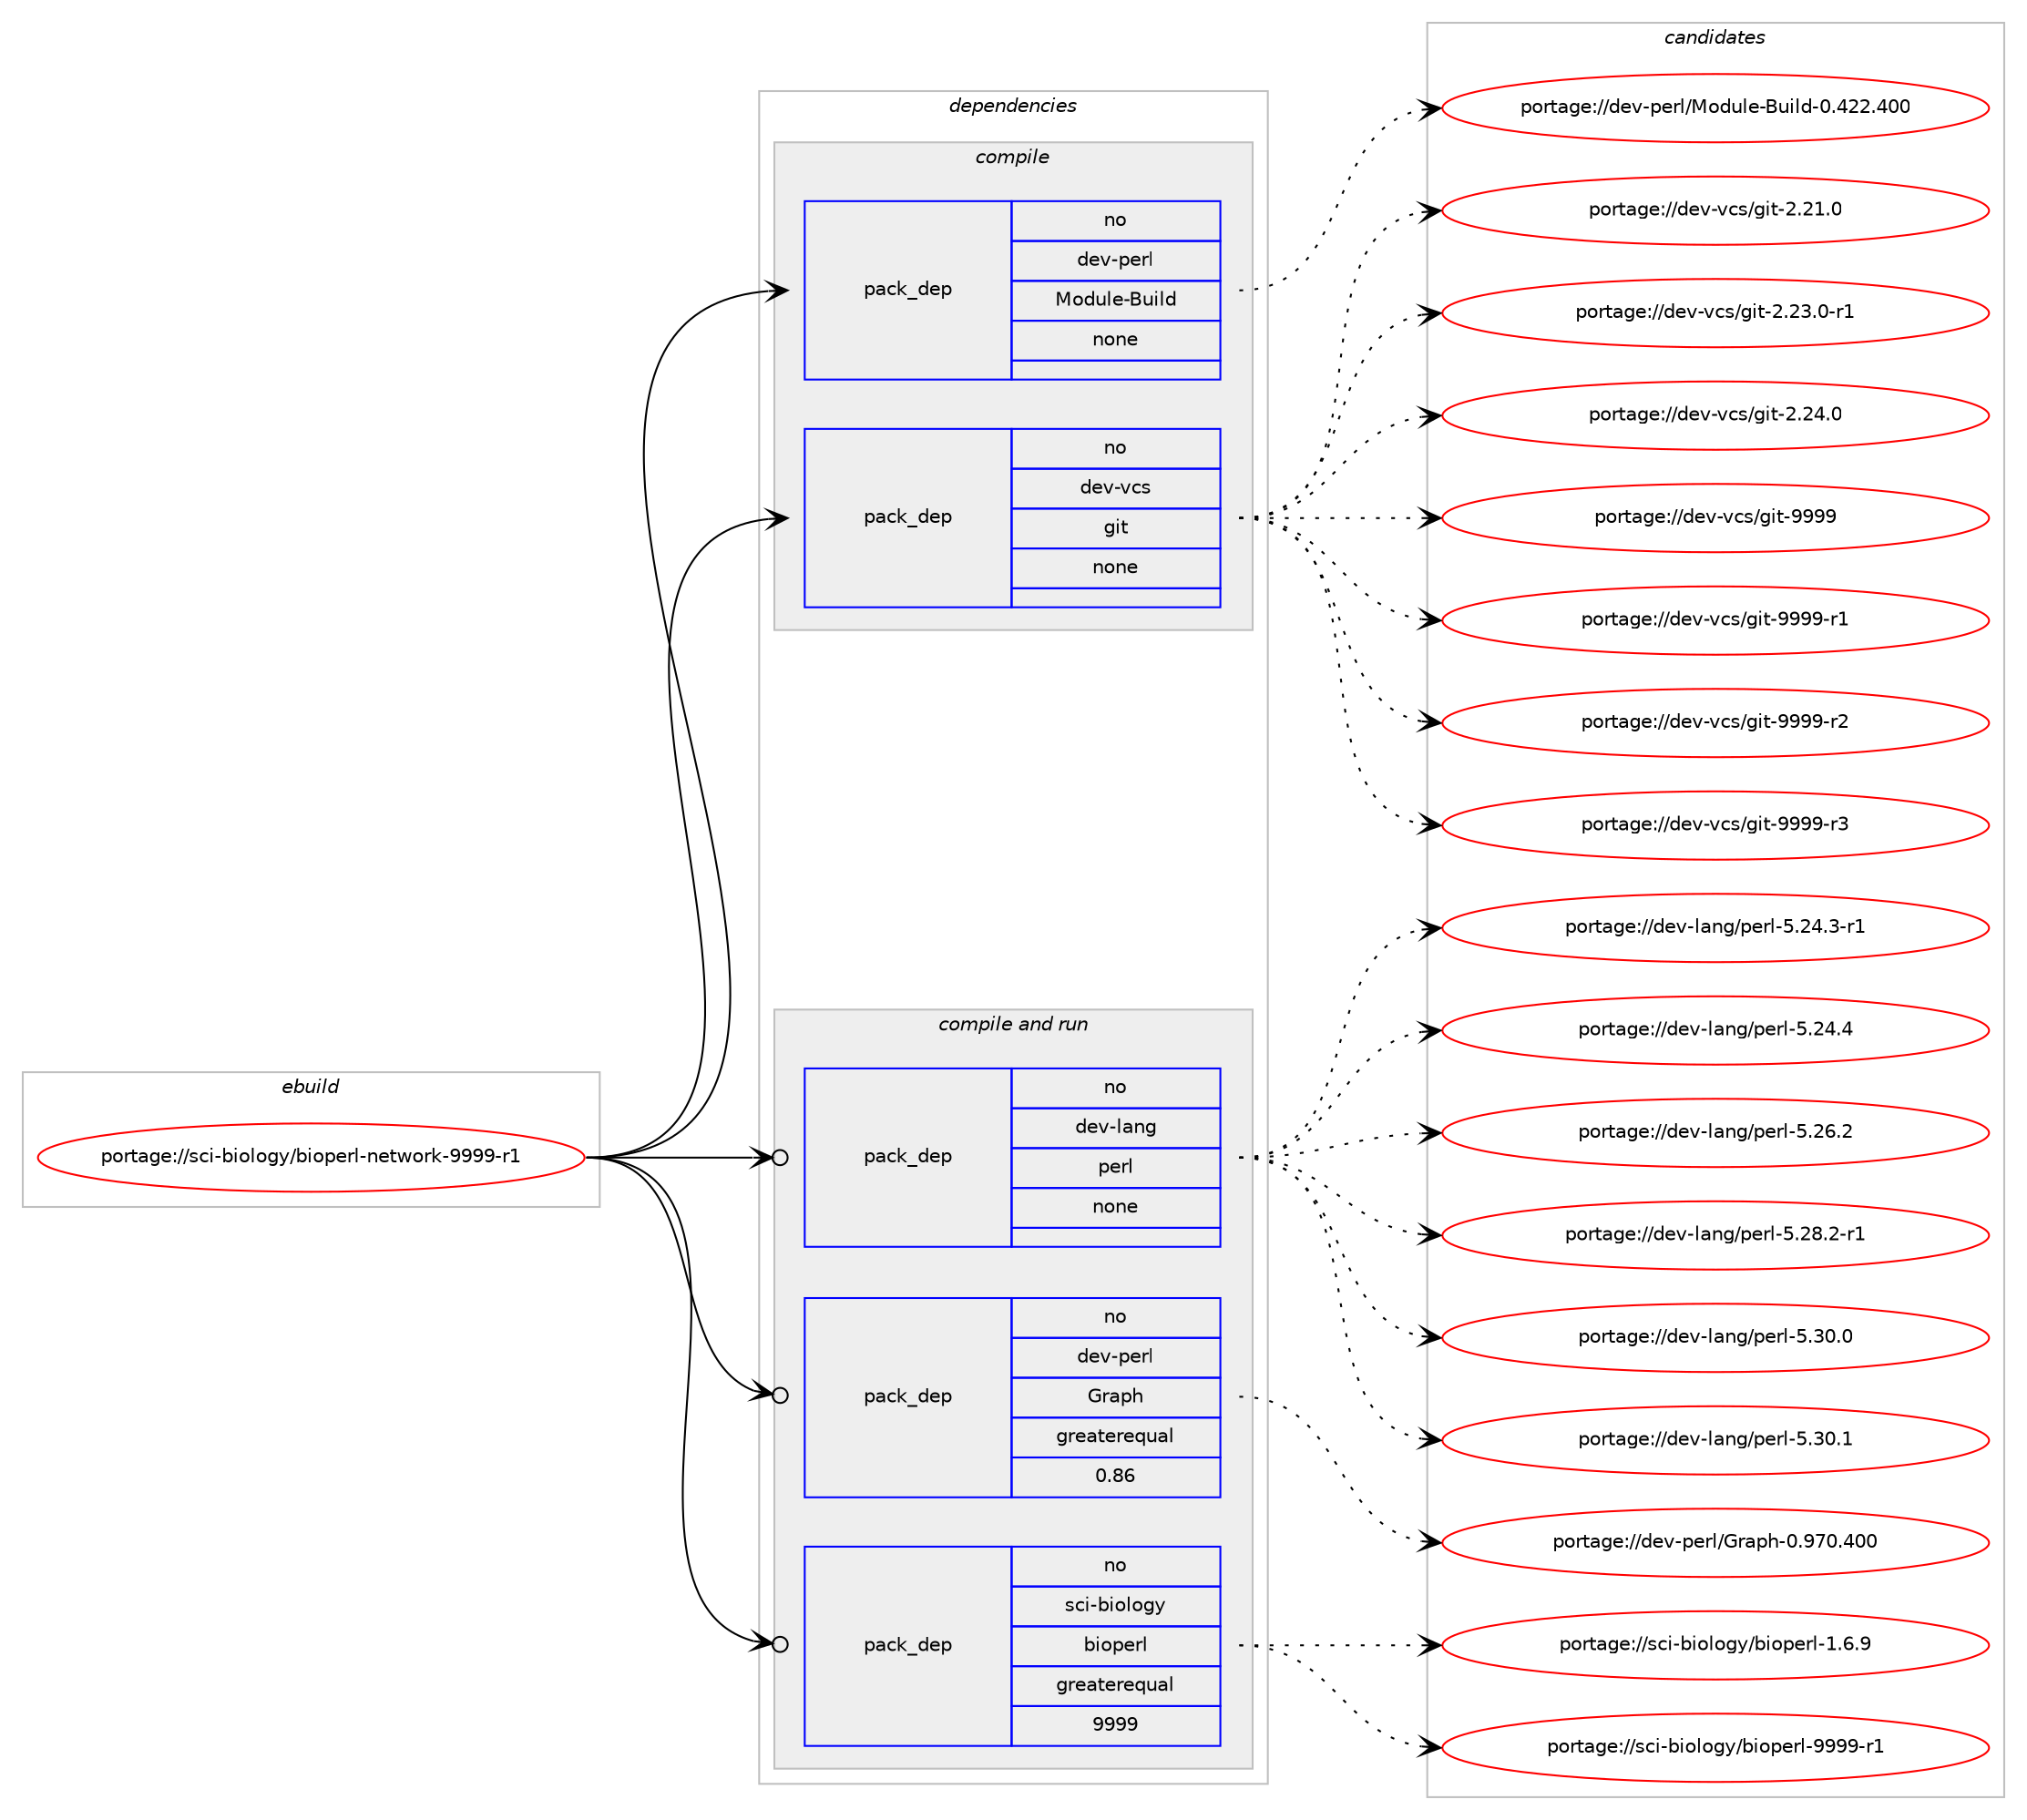 digraph prolog {

# *************
# Graph options
# *************

newrank=true;
concentrate=true;
compound=true;
graph [rankdir=LR,fontname=Helvetica,fontsize=10,ranksep=1.5];#, ranksep=2.5, nodesep=0.2];
edge  [arrowhead=vee];
node  [fontname=Helvetica,fontsize=10];

# **********
# The ebuild
# **********

subgraph cluster_leftcol {
color=gray;
rank=same;
label=<<i>ebuild</i>>;
id [label="portage://sci-biology/bioperl-network-9999-r1", color=red, width=4, href="../sci-biology/bioperl-network-9999-r1.svg"];
}

# ****************
# The dependencies
# ****************

subgraph cluster_midcol {
color=gray;
label=<<i>dependencies</i>>;
subgraph cluster_compile {
fillcolor="#eeeeee";
style=filled;
label=<<i>compile</i>>;
subgraph pack281183 {
dependency382732 [label=<<TABLE BORDER="0" CELLBORDER="1" CELLSPACING="0" CELLPADDING="4" WIDTH="220"><TR><TD ROWSPAN="6" CELLPADDING="30">pack_dep</TD></TR><TR><TD WIDTH="110">no</TD></TR><TR><TD>dev-perl</TD></TR><TR><TD>Module-Build</TD></TR><TR><TD>none</TD></TR><TR><TD></TD></TR></TABLE>>, shape=none, color=blue];
}
id:e -> dependency382732:w [weight=20,style="solid",arrowhead="vee"];
subgraph pack281184 {
dependency382733 [label=<<TABLE BORDER="0" CELLBORDER="1" CELLSPACING="0" CELLPADDING="4" WIDTH="220"><TR><TD ROWSPAN="6" CELLPADDING="30">pack_dep</TD></TR><TR><TD WIDTH="110">no</TD></TR><TR><TD>dev-vcs</TD></TR><TR><TD>git</TD></TR><TR><TD>none</TD></TR><TR><TD></TD></TR></TABLE>>, shape=none, color=blue];
}
id:e -> dependency382733:w [weight=20,style="solid",arrowhead="vee"];
}
subgraph cluster_compileandrun {
fillcolor="#eeeeee";
style=filled;
label=<<i>compile and run</i>>;
subgraph pack281185 {
dependency382734 [label=<<TABLE BORDER="0" CELLBORDER="1" CELLSPACING="0" CELLPADDING="4" WIDTH="220"><TR><TD ROWSPAN="6" CELLPADDING="30">pack_dep</TD></TR><TR><TD WIDTH="110">no</TD></TR><TR><TD>dev-lang</TD></TR><TR><TD>perl</TD></TR><TR><TD>none</TD></TR><TR><TD></TD></TR></TABLE>>, shape=none, color=blue];
}
id:e -> dependency382734:w [weight=20,style="solid",arrowhead="odotvee"];
subgraph pack281186 {
dependency382735 [label=<<TABLE BORDER="0" CELLBORDER="1" CELLSPACING="0" CELLPADDING="4" WIDTH="220"><TR><TD ROWSPAN="6" CELLPADDING="30">pack_dep</TD></TR><TR><TD WIDTH="110">no</TD></TR><TR><TD>dev-perl</TD></TR><TR><TD>Graph</TD></TR><TR><TD>greaterequal</TD></TR><TR><TD>0.86</TD></TR></TABLE>>, shape=none, color=blue];
}
id:e -> dependency382735:w [weight=20,style="solid",arrowhead="odotvee"];
subgraph pack281187 {
dependency382736 [label=<<TABLE BORDER="0" CELLBORDER="1" CELLSPACING="0" CELLPADDING="4" WIDTH="220"><TR><TD ROWSPAN="6" CELLPADDING="30">pack_dep</TD></TR><TR><TD WIDTH="110">no</TD></TR><TR><TD>sci-biology</TD></TR><TR><TD>bioperl</TD></TR><TR><TD>greaterequal</TD></TR><TR><TD>9999</TD></TR></TABLE>>, shape=none, color=blue];
}
id:e -> dependency382736:w [weight=20,style="solid",arrowhead="odotvee"];
}
subgraph cluster_run {
fillcolor="#eeeeee";
style=filled;
label=<<i>run</i>>;
}
}

# **************
# The candidates
# **************

subgraph cluster_choices {
rank=same;
color=gray;
label=<<i>candidates</i>>;

subgraph choice281183 {
color=black;
nodesep=1;
choiceportage100101118451121011141084777111100117108101456611710510810045484652505046524848 [label="portage://dev-perl/Module-Build-0.422.400", color=red, width=4,href="../dev-perl/Module-Build-0.422.400.svg"];
dependency382732:e -> choiceportage100101118451121011141084777111100117108101456611710510810045484652505046524848:w [style=dotted,weight="100"];
}
subgraph choice281184 {
color=black;
nodesep=1;
choiceportage10010111845118991154710310511645504650494648 [label="portage://dev-vcs/git-2.21.0", color=red, width=4,href="../dev-vcs/git-2.21.0.svg"];
choiceportage100101118451189911547103105116455046505146484511449 [label="portage://dev-vcs/git-2.23.0-r1", color=red, width=4,href="../dev-vcs/git-2.23.0-r1.svg"];
choiceportage10010111845118991154710310511645504650524648 [label="portage://dev-vcs/git-2.24.0", color=red, width=4,href="../dev-vcs/git-2.24.0.svg"];
choiceportage1001011184511899115471031051164557575757 [label="portage://dev-vcs/git-9999", color=red, width=4,href="../dev-vcs/git-9999.svg"];
choiceportage10010111845118991154710310511645575757574511449 [label="portage://dev-vcs/git-9999-r1", color=red, width=4,href="../dev-vcs/git-9999-r1.svg"];
choiceportage10010111845118991154710310511645575757574511450 [label="portage://dev-vcs/git-9999-r2", color=red, width=4,href="../dev-vcs/git-9999-r2.svg"];
choiceportage10010111845118991154710310511645575757574511451 [label="portage://dev-vcs/git-9999-r3", color=red, width=4,href="../dev-vcs/git-9999-r3.svg"];
dependency382733:e -> choiceportage10010111845118991154710310511645504650494648:w [style=dotted,weight="100"];
dependency382733:e -> choiceportage100101118451189911547103105116455046505146484511449:w [style=dotted,weight="100"];
dependency382733:e -> choiceportage10010111845118991154710310511645504650524648:w [style=dotted,weight="100"];
dependency382733:e -> choiceportage1001011184511899115471031051164557575757:w [style=dotted,weight="100"];
dependency382733:e -> choiceportage10010111845118991154710310511645575757574511449:w [style=dotted,weight="100"];
dependency382733:e -> choiceportage10010111845118991154710310511645575757574511450:w [style=dotted,weight="100"];
dependency382733:e -> choiceportage10010111845118991154710310511645575757574511451:w [style=dotted,weight="100"];
}
subgraph choice281185 {
color=black;
nodesep=1;
choiceportage100101118451089711010347112101114108455346505246514511449 [label="portage://dev-lang/perl-5.24.3-r1", color=red, width=4,href="../dev-lang/perl-5.24.3-r1.svg"];
choiceportage10010111845108971101034711210111410845534650524652 [label="portage://dev-lang/perl-5.24.4", color=red, width=4,href="../dev-lang/perl-5.24.4.svg"];
choiceportage10010111845108971101034711210111410845534650544650 [label="portage://dev-lang/perl-5.26.2", color=red, width=4,href="../dev-lang/perl-5.26.2.svg"];
choiceportage100101118451089711010347112101114108455346505646504511449 [label="portage://dev-lang/perl-5.28.2-r1", color=red, width=4,href="../dev-lang/perl-5.28.2-r1.svg"];
choiceportage10010111845108971101034711210111410845534651484648 [label="portage://dev-lang/perl-5.30.0", color=red, width=4,href="../dev-lang/perl-5.30.0.svg"];
choiceportage10010111845108971101034711210111410845534651484649 [label="portage://dev-lang/perl-5.30.1", color=red, width=4,href="../dev-lang/perl-5.30.1.svg"];
dependency382734:e -> choiceportage100101118451089711010347112101114108455346505246514511449:w [style=dotted,weight="100"];
dependency382734:e -> choiceportage10010111845108971101034711210111410845534650524652:w [style=dotted,weight="100"];
dependency382734:e -> choiceportage10010111845108971101034711210111410845534650544650:w [style=dotted,weight="100"];
dependency382734:e -> choiceportage100101118451089711010347112101114108455346505646504511449:w [style=dotted,weight="100"];
dependency382734:e -> choiceportage10010111845108971101034711210111410845534651484648:w [style=dotted,weight="100"];
dependency382734:e -> choiceportage10010111845108971101034711210111410845534651484649:w [style=dotted,weight="100"];
}
subgraph choice281186 {
color=black;
nodesep=1;
choiceportage1001011184511210111410847711149711210445484657554846524848 [label="portage://dev-perl/Graph-0.970.400", color=red, width=4,href="../dev-perl/Graph-0.970.400.svg"];
dependency382735:e -> choiceportage1001011184511210111410847711149711210445484657554846524848:w [style=dotted,weight="100"];
}
subgraph choice281187 {
color=black;
nodesep=1;
choiceportage1159910545981051111081111031214798105111112101114108454946544657 [label="portage://sci-biology/bioperl-1.6.9", color=red, width=4,href="../sci-biology/bioperl-1.6.9.svg"];
choiceportage115991054598105111108111103121479810511111210111410845575757574511449 [label="portage://sci-biology/bioperl-9999-r1", color=red, width=4,href="../sci-biology/bioperl-9999-r1.svg"];
dependency382736:e -> choiceportage1159910545981051111081111031214798105111112101114108454946544657:w [style=dotted,weight="100"];
dependency382736:e -> choiceportage115991054598105111108111103121479810511111210111410845575757574511449:w [style=dotted,weight="100"];
}
}

}
